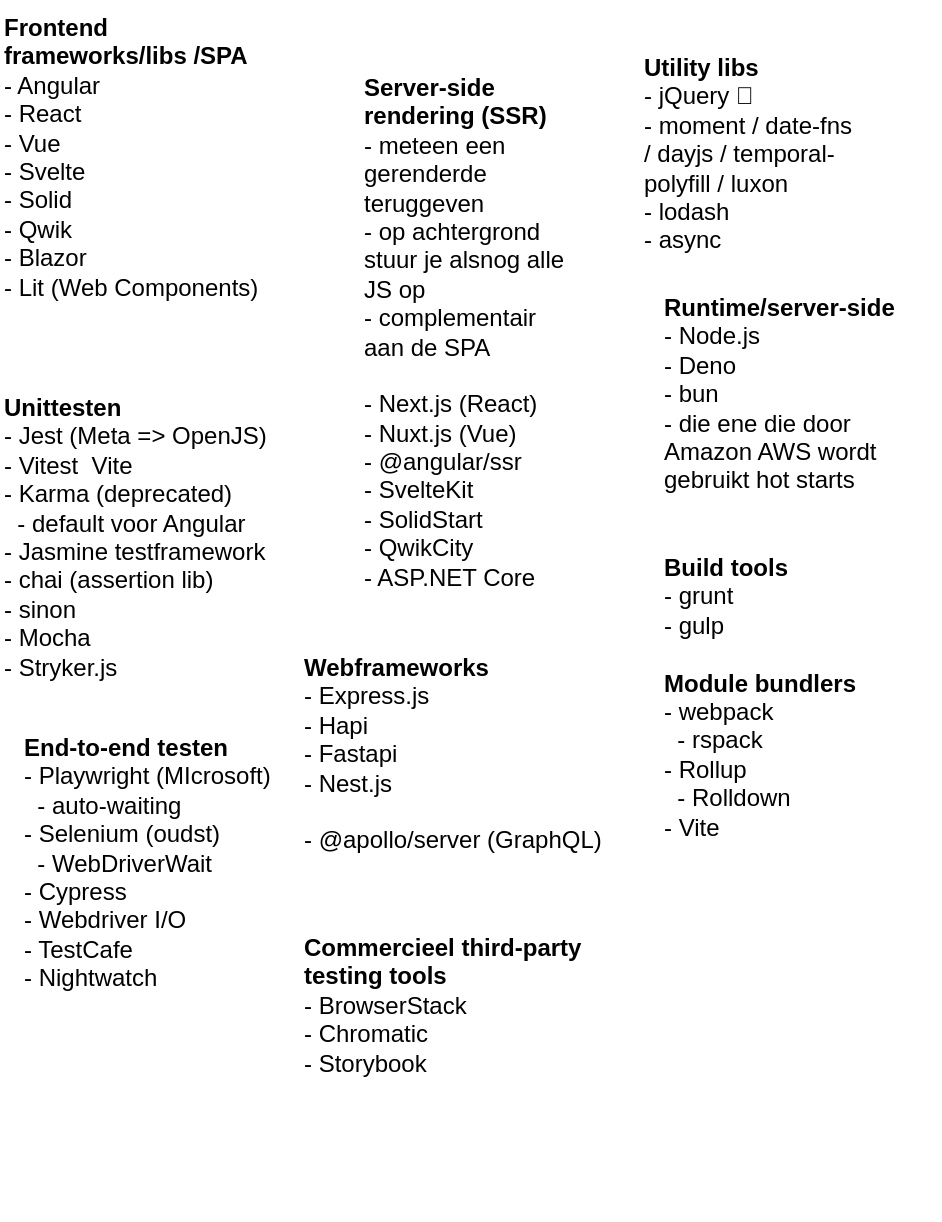 <mxfile>
    <diagram id="AukoiZNP9-t9ruXCX5ej" name="Page-1">
        <mxGraphModel dx="577" dy="371" grid="1" gridSize="10" guides="1" tooltips="1" connect="1" arrows="1" fold="1" page="1" pageScale="1" pageWidth="850" pageHeight="1100" math="0" shadow="0">
            <root>
                <mxCell id="0"/>
                <mxCell id="1" parent="0"/>
                <mxCell id="2" value="&lt;div&gt;&lt;b&gt;Frontend frameworks/libs /SPA&lt;/b&gt;&lt;/div&gt;&lt;div&gt;- Angular&lt;/div&gt;&lt;div&gt;- React&lt;/div&gt;&lt;div&gt;- Vue&lt;/div&gt;&lt;div&gt;- Svelte&lt;/div&gt;&lt;div&gt;- Solid&lt;/div&gt;&lt;div&gt;- Qwik&lt;/div&gt;&lt;div&gt;- Blazor&lt;/div&gt;&lt;div&gt;- Lit (Web Components)&lt;/div&gt;" style="text;html=1;align=left;verticalAlign=top;whiteSpace=wrap;rounded=0;" vertex="1" parent="1">
                    <mxGeometry x="20" y="10" width="140" height="170" as="geometry"/>
                </mxCell>
                <mxCell id="3" value="&lt;div&gt;&lt;b&gt;Utility libs&lt;/b&gt;&lt;/div&gt;&lt;div&gt;- jQuery 🤢&lt;/div&gt;&lt;div&gt;- moment / date-fns / dayjs / temporal-polyfill / luxon&lt;/div&gt;&lt;div&gt;- lodash&lt;/div&gt;&lt;div&gt;- async&lt;/div&gt;" style="text;html=1;align=left;verticalAlign=top;whiteSpace=wrap;rounded=0;" vertex="1" parent="1">
                    <mxGeometry x="340" y="30" width="110" height="130" as="geometry"/>
                </mxCell>
                <mxCell id="4" value="&lt;div&gt;&lt;b&gt;Server-side rendering (SSR)&lt;/b&gt;&lt;/div&gt;&lt;div&gt;- meteen een gerenderde teruggeven&lt;/div&gt;&lt;div&gt;- op achtergrond stuur je alsnog alle JS op&lt;/div&gt;&lt;div&gt;- complementair aan de SPA&lt;/div&gt;&lt;div&gt;&lt;br&gt;&lt;/div&gt;&lt;div&gt;- Next.js (React)&lt;/div&gt;&lt;div&gt;- Nuxt.js (Vue)&lt;/div&gt;&lt;div&gt;- @angular/ssr&lt;/div&gt;&lt;div&gt;- SvelteKit&lt;/div&gt;&lt;div&gt;- SolidStart&lt;/div&gt;&lt;div&gt;- QwikCity&lt;/div&gt;&lt;div&gt;- ASP.NET Core&lt;/div&gt;" style="text;html=1;align=left;verticalAlign=top;whiteSpace=wrap;rounded=0;" vertex="1" parent="1">
                    <mxGeometry x="200" y="40" width="110" height="270" as="geometry"/>
                </mxCell>
                <mxCell id="5" value="&lt;div&gt;&lt;b&gt;Runtime/server-side&lt;/b&gt;&lt;/div&gt;&lt;div&gt;- Node.js&lt;/div&gt;&lt;div&gt;- Deno&lt;/div&gt;&lt;div&gt;- bun&lt;/div&gt;&lt;div&gt;- die ene die door Amazon AWS wordt gebruikt hot starts&lt;/div&gt;&lt;div&gt;&lt;br&gt;&lt;/div&gt;" style="text;html=1;align=left;verticalAlign=top;whiteSpace=wrap;rounded=0;" vertex="1" parent="1">
                    <mxGeometry x="350" y="150" width="140" height="170" as="geometry"/>
                </mxCell>
                <mxCell id="6" value="&lt;div&gt;&lt;b&gt;Unittesten&lt;/b&gt;&lt;/div&gt;&lt;div&gt;&lt;span style=&quot;background-color: transparent;&quot;&gt;- Jest (Meta =&amp;gt; OpenJS)&lt;/span&gt;&lt;/div&gt;&lt;div&gt;&lt;span style=&quot;background-color: transparent;&quot;&gt;- Vitest&amp;nbsp; Vite&lt;/span&gt;&lt;/div&gt;&lt;div&gt;&lt;span style=&quot;background-color: transparent;&quot;&gt;- Karma (deprecated)&lt;/span&gt;&lt;/div&gt;&lt;div&gt;&lt;span style=&quot;background-color: transparent;&quot;&gt;&amp;nbsp; - default voor Angular&lt;/span&gt;&lt;/div&gt;&lt;div&gt;&lt;span style=&quot;background-color: transparent;&quot;&gt;- Jasmine testframework&lt;/span&gt;&lt;/div&gt;&lt;div&gt;&lt;span style=&quot;background-color: transparent;&quot;&gt;- chai (assertion lib)&lt;/span&gt;&lt;/div&gt;&lt;div&gt;&lt;span style=&quot;background-color: transparent;&quot;&gt;- sinon&lt;/span&gt;&lt;/div&gt;&lt;div&gt;&lt;span style=&quot;background-color: transparent;&quot;&gt;- Mocha&lt;/span&gt;&lt;/div&gt;&lt;div&gt;&lt;span style=&quot;background-color: transparent;&quot;&gt;- Stryker.js&lt;/span&gt;&lt;/div&gt;&lt;div&gt;&lt;span style=&quot;background-color: transparent;&quot;&gt;&lt;br&gt;&lt;/span&gt;&lt;/div&gt;&lt;div&gt;&lt;span style=&quot;background-color: transparent;&quot;&gt;&lt;br&gt;&lt;/span&gt;&lt;/div&gt;" style="text;html=1;align=left;verticalAlign=top;whiteSpace=wrap;rounded=0;" vertex="1" parent="1">
                    <mxGeometry x="20" y="200" width="140" height="160" as="geometry"/>
                </mxCell>
                <mxCell id="7" value="&lt;div&gt;&lt;b&gt;End-to-end testen&lt;/b&gt;&lt;/div&gt;&lt;div&gt;&lt;span style=&quot;background-color: transparent;&quot;&gt;- Playwright (MIcrosoft)&lt;/span&gt;&lt;/div&gt;&lt;div&gt;&lt;span style=&quot;background-color: transparent;&quot;&gt;&amp;nbsp; - auto-waiting&lt;/span&gt;&lt;/div&gt;&lt;div&gt;&lt;span style=&quot;background-color: transparent;&quot;&gt;- Selenium (oudst)&lt;/span&gt;&lt;/div&gt;&lt;div&gt;&lt;span style=&quot;background-color: transparent;&quot;&gt;&amp;nbsp; - WebDriverWait&lt;/span&gt;&lt;/div&gt;&lt;div&gt;&lt;span style=&quot;background-color: transparent;&quot;&gt;- Cypress&lt;/span&gt;&lt;/div&gt;&lt;div&gt;&lt;span style=&quot;background-color: transparent;&quot;&gt;- Webdriver I/O&lt;/span&gt;&lt;/div&gt;&lt;div&gt;&lt;span style=&quot;background-color: transparent;&quot;&gt;- TestCafe&lt;/span&gt;&lt;/div&gt;&lt;div&gt;- Nightwatch&lt;/div&gt;&lt;div&gt;&lt;span style=&quot;background-color: transparent;&quot;&gt;&lt;br&gt;&lt;/span&gt;&lt;/div&gt;" style="text;html=1;align=left;verticalAlign=top;whiteSpace=wrap;rounded=0;" vertex="1" parent="1">
                    <mxGeometry x="30" y="370" width="140" height="170" as="geometry"/>
                </mxCell>
                <mxCell id="8" value="&lt;div&gt;&lt;b&gt;Build tools&lt;/b&gt;&lt;/div&gt;&lt;div&gt;&lt;span style=&quot;background-color: transparent;&quot;&gt;- grunt&lt;/span&gt;&lt;/div&gt;&lt;div&gt;- gulp&lt;/div&gt;&lt;div&gt;&lt;br&gt;&lt;/div&gt;&lt;div&gt;&lt;div&gt;&lt;b&gt;Module bundlers&lt;/b&gt;&lt;/div&gt;&lt;div&gt;- webpack&lt;br&gt;&amp;nbsp; - rspack&lt;/div&gt;&lt;div&gt;&lt;span style=&quot;background-color: transparent;&quot;&gt;- Rollup&lt;/span&gt;&lt;/div&gt;&lt;div&gt;&amp;nbsp; - Rolldown&lt;/div&gt;&lt;div&gt;- Vite&lt;/div&gt;&lt;/div&gt;" style="text;html=1;align=left;verticalAlign=top;whiteSpace=wrap;rounded=0;" vertex="1" parent="1">
                    <mxGeometry x="350" y="280" width="140" height="170" as="geometry"/>
                </mxCell>
                <mxCell id="9" value="&lt;div&gt;&lt;b&gt;Webframeworks&lt;/b&gt;&lt;/div&gt;&lt;div&gt;&lt;span style=&quot;background-color: transparent;&quot;&gt;- Express.js&lt;/span&gt;&lt;/div&gt;&lt;div&gt;&lt;span style=&quot;background-color: transparent;&quot;&gt;- Hapi&lt;/span&gt;&lt;/div&gt;&lt;div&gt;&lt;span style=&quot;background-color: transparent;&quot;&gt;- Fastapi&lt;/span&gt;&lt;/div&gt;&lt;div&gt;&lt;span style=&quot;background-color: transparent;&quot;&gt;- Nest.js&lt;/span&gt;&lt;/div&gt;&lt;div&gt;&lt;span style=&quot;background-color: transparent;&quot;&gt;&lt;br&gt;&lt;/span&gt;&lt;/div&gt;&lt;div&gt;&lt;span style=&quot;background-color: transparent;&quot;&gt;- @apollo/server (GraphQL)&lt;/span&gt;&lt;/div&gt;&lt;div&gt;&lt;span style=&quot;background-color: transparent;&quot;&gt;&lt;br&gt;&lt;/span&gt;&lt;/div&gt;" style="text;html=1;align=left;verticalAlign=top;whiteSpace=wrap;rounded=0;" vertex="1" parent="1">
                    <mxGeometry x="170" y="330" width="160" height="150" as="geometry"/>
                </mxCell>
                <mxCell id="10" value="&lt;div&gt;&lt;b&gt;Commercieel third-party testing tools&lt;/b&gt;&lt;/div&gt;&lt;div&gt;&lt;span style=&quot;background-color: transparent;&quot;&gt;- BrowserStack&lt;/span&gt;&lt;/div&gt;&lt;div&gt;&lt;span style=&quot;background-color: transparent;&quot;&gt;- Chromatic&lt;/span&gt;&lt;/div&gt;&lt;div&gt;&lt;span style=&quot;background-color: transparent;&quot;&gt;- Storybook&lt;/span&gt;&lt;/div&gt;" style="text;html=1;align=left;verticalAlign=top;whiteSpace=wrap;rounded=0;" vertex="1" parent="1">
                    <mxGeometry x="170" y="470" width="160" height="150" as="geometry"/>
                </mxCell>
            </root>
        </mxGraphModel>
    </diagram>
</mxfile>